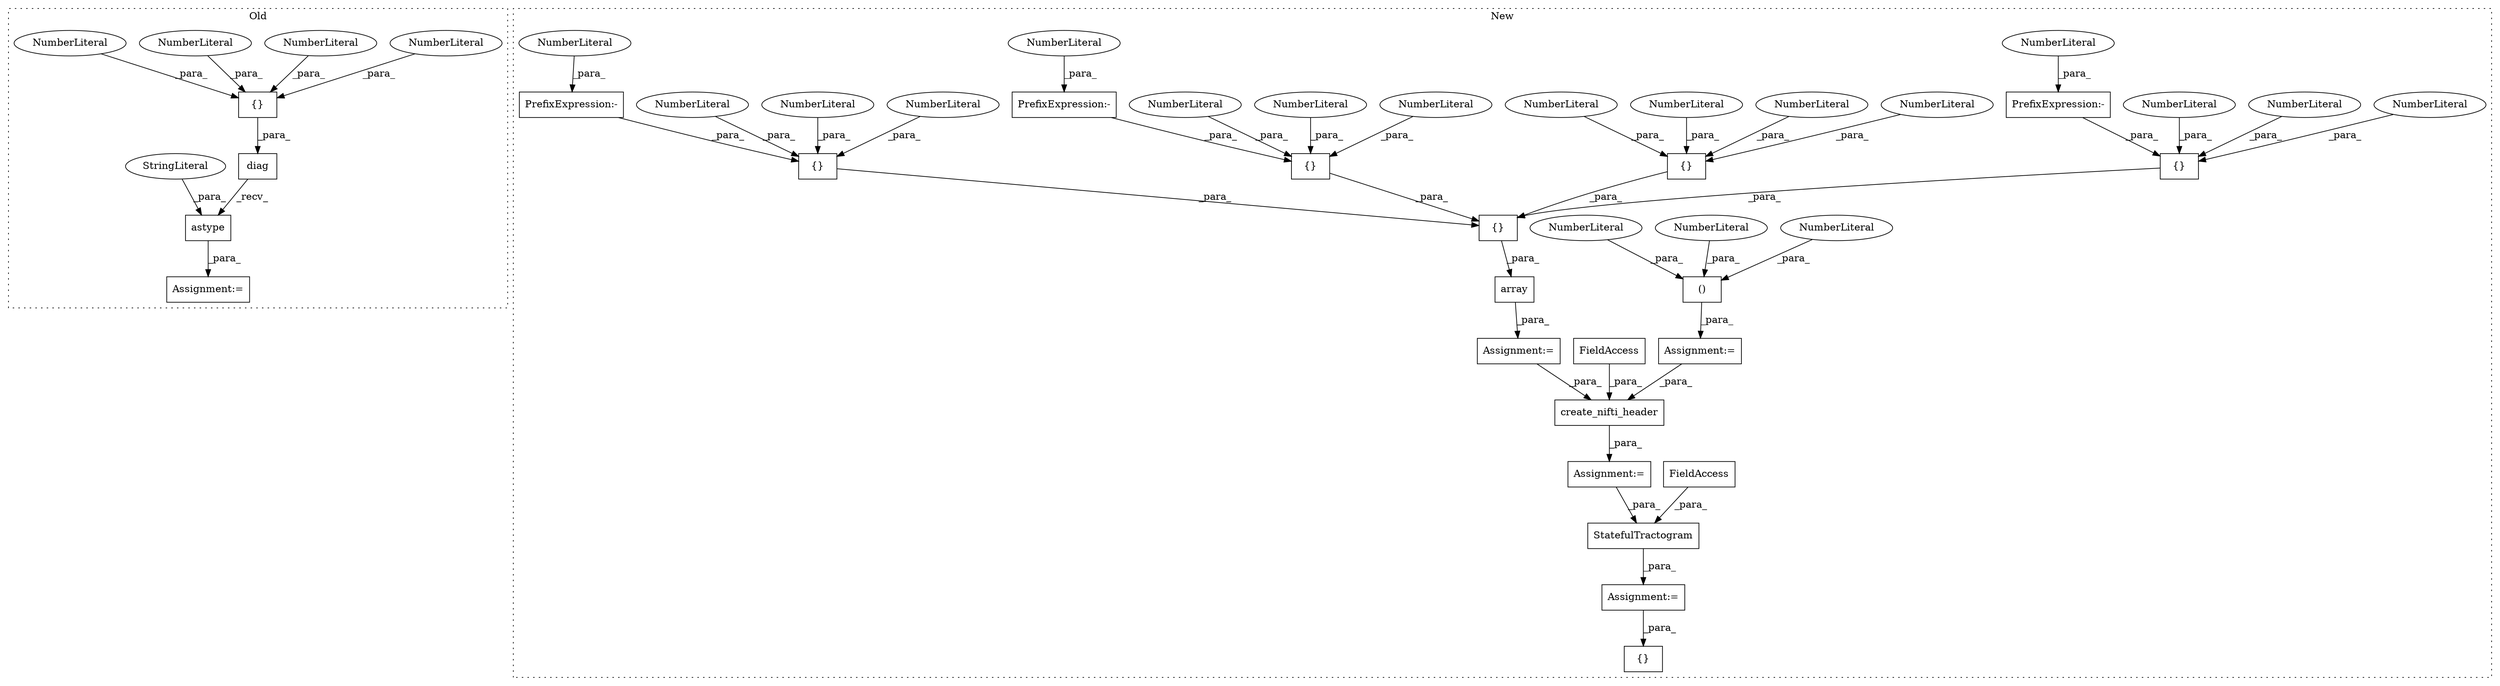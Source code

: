 digraph G {
subgraph cluster0 {
1 [label="{}" a="4" s="863,873" l="1,1" shape="box"];
4 [label="NumberLiteral" a="34" s="872" l="1" shape="ellipse"];
11 [label="NumberLiteral" a="34" s="868" l="1" shape="ellipse"];
14 [label="NumberLiteral" a="34" s="870" l="1" shape="ellipse"];
15 [label="NumberLiteral" a="34" s="864" l="3" shape="ellipse"];
16 [label="diag" a="32" s="832,874" l="5,1" shape="box"];
33 [label="astype" a="32" s="876,887" l="7,1" shape="box"];
35 [label="Assignment:=" a="7" s="825" l="1" shape="box"];
46 [label="StringLiteral" a="45" s="883" l="4" shape="ellipse"];
label = "Old";
style="dotted";
}
subgraph cluster1 {
2 [label="create_nifti_header" a="32" s="1768,1814" l="20,1" shape="box"];
3 [label="()" a="106" s="1529" l="35" shape="box"];
5 [label="NumberLiteral" a="34" s="1529" l="3" shape="ellipse"];
6 [label="{}" a="4" s="1380,1398" l="1,1" shape="box"];
7 [label="NumberLiteral" a="34" s="1561" l="3" shape="ellipse"];
8 [label="NumberLiteral" a="34" s="1381" l="3" shape="ellipse"];
9 [label="NumberLiteral" a="34" s="1545" l="3" shape="ellipse"];
10 [label="NumberLiteral" a="34" s="1385" l="3" shape="ellipse"];
12 [label="NumberLiteral" a="34" s="1389" l="3" shape="ellipse"];
13 [label="{}" a="4" s="1945,1949" l="1,1" shape="box"];
17 [label="array" a="32" s="1360,1459" l="6,1" shape="box"];
18 [label="{}" a="4" s="1441,1457" l="1,1" shape="box"];
19 [label="NumberLiteral" a="34" s="1442" l="3" shape="ellipse"];
20 [label="{}" a="4" s="1421,1439" l="1,1" shape="box"];
21 [label="NumberLiteral" a="34" s="1422" l="3" shape="ellipse"];
22 [label="{}" a="4" s="1400,1419" l="1,1" shape="box"];
23 [label="NumberLiteral" a="34" s="1409" l="3" shape="ellipse"];
24 [label="NumberLiteral" a="34" s="1454" l="3" shape="ellipse"];
25 [label="NumberLiteral" a="34" s="1426" l="3" shape="ellipse"];
26 [label="NumberLiteral" a="34" s="1446" l="3" shape="ellipse"];
27 [label="NumberLiteral" a="34" s="1401" l="3" shape="ellipse"];
28 [label="NumberLiteral" a="34" s="1430" l="3" shape="ellipse"];
29 [label="NumberLiteral" a="34" s="1405" l="3" shape="ellipse"];
30 [label="NumberLiteral" a="34" s="1450" l="3" shape="ellipse"];
31 [label="{}" a="4" s="1379,1458" l="1,1" shape="box"];
32 [label="FieldAccess" a="22" s="1795" l="10" shape="box"];
34 [label="Assignment:=" a="7" s="1767" l="1" shape="box"];
36 [label="Assignment:=" a="7" s="1523" l="6" shape="box"];
37 [label="StatefulTractogram" a="32" s="1825,1874" l="19,1" shape="box"];
38 [label="FieldAccess" a="22" s="1863" l="11" shape="box"];
39 [label="PrefixExpression:-" a="38" s="1413" l="1" shape="box"];
40 [label="NumberLiteral" a="34" s="1414" l="5" shape="ellipse"];
41 [label="Assignment:=" a="7" s="1353" l="1" shape="box"];
42 [label="PrefixExpression:-" a="38" s="1434" l="1" shape="box"];
43 [label="NumberLiteral" a="34" s="1435" l="4" shape="ellipse"];
44 [label="PrefixExpression:-" a="38" s="1393" l="1" shape="box"];
45 [label="NumberLiteral" a="34" s="1394" l="4" shape="ellipse"];
47 [label="Assignment:=" a="7" s="1824" l="1" shape="box"];
label = "New";
style="dotted";
}
1 -> 16 [label="_para_"];
2 -> 34 [label="_para_"];
3 -> 36 [label="_para_"];
4 -> 1 [label="_para_"];
5 -> 3 [label="_para_"];
6 -> 31 [label="_para_"];
7 -> 3 [label="_para_"];
8 -> 6 [label="_para_"];
9 -> 3 [label="_para_"];
10 -> 6 [label="_para_"];
11 -> 1 [label="_para_"];
12 -> 6 [label="_para_"];
14 -> 1 [label="_para_"];
15 -> 1 [label="_para_"];
16 -> 33 [label="_recv_"];
17 -> 41 [label="_para_"];
18 -> 31 [label="_para_"];
19 -> 18 [label="_para_"];
20 -> 31 [label="_para_"];
21 -> 20 [label="_para_"];
22 -> 31 [label="_para_"];
23 -> 22 [label="_para_"];
24 -> 18 [label="_para_"];
25 -> 20 [label="_para_"];
26 -> 18 [label="_para_"];
27 -> 22 [label="_para_"];
28 -> 20 [label="_para_"];
29 -> 22 [label="_para_"];
30 -> 18 [label="_para_"];
31 -> 17 [label="_para_"];
32 -> 2 [label="_para_"];
33 -> 35 [label="_para_"];
34 -> 37 [label="_para_"];
36 -> 2 [label="_para_"];
37 -> 47 [label="_para_"];
38 -> 37 [label="_para_"];
39 -> 22 [label="_para_"];
40 -> 39 [label="_para_"];
41 -> 2 [label="_para_"];
42 -> 20 [label="_para_"];
43 -> 42 [label="_para_"];
44 -> 6 [label="_para_"];
45 -> 44 [label="_para_"];
46 -> 33 [label="_para_"];
47 -> 13 [label="_para_"];
}